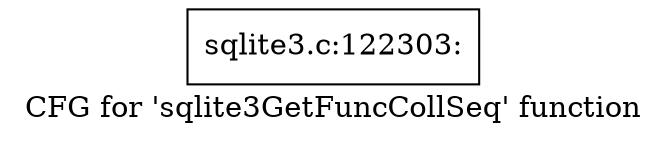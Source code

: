 digraph "CFG for 'sqlite3GetFuncCollSeq' function" {
	label="CFG for 'sqlite3GetFuncCollSeq' function";

	Node0x55c0f8774210 [shape=record,label="{sqlite3.c:122303:}"];
}
